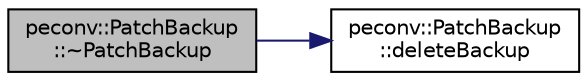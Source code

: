 digraph "peconv::PatchBackup::~PatchBackup"
{
 // LATEX_PDF_SIZE
  edge [fontname="Helvetica",fontsize="10",labelfontname="Helvetica",labelfontsize="10"];
  node [fontname="Helvetica",fontsize="10",shape=record];
  rankdir="LR";
  Node1 [label="peconv::PatchBackup\l::~PatchBackup",height=0.2,width=0.4,color="black", fillcolor="grey75", style="filled", fontcolor="black",tooltip=" "];
  Node1 -> Node2 [color="midnightblue",fontsize="10",style="solid",fontname="Helvetica"];
  Node2 [label="peconv::PatchBackup\l::deleteBackup",height=0.2,width=0.4,color="black", fillcolor="white", style="filled",URL="$classpeconv_1_1_patch_backup.html#aaccf3b9f197d416432e2d692b588fc04",tooltip=" "];
}
